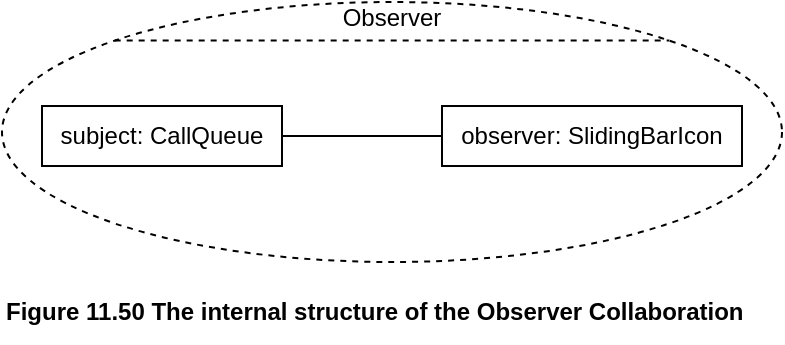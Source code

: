 <mxfile version="21.6.5" type="device">
  <diagram name="Page-1" id="3klAj14khc4JcZNc-vB7">
    <mxGraphModel dx="880" dy="511" grid="1" gridSize="10" guides="1" tooltips="1" connect="1" arrows="1" fold="1" page="1" pageScale="1" pageWidth="1169" pageHeight="827" math="0" shadow="0">
      <root>
        <mxCell id="0" />
        <mxCell id="1" parent="0" />
        <mxCell id="8kRUjgr9dyeK80Y6Jl-J-1" value="" style="shape=ellipse;container=1;horizontal=1;horizontalStack=0;resizeParent=1;resizeParentMax=0;resizeLast=0;html=1;dashed=1;collapsible=0;" vertex="1" parent="1">
          <mxGeometry y="0.003" width="390" height="130" as="geometry" />
        </mxCell>
        <mxCell id="8kRUjgr9dyeK80Y6Jl-J-2" value="&lt;span&gt;Observer&lt;/span&gt;" style="html=1;strokeColor=none;fillColor=none;align=center;verticalAlign=middle;spacingLeft=4;spacingRight=4;rotatable=0;points=[[0,0.5],[1,0.5]];resizeWidth=1;whiteSpace=wrap;fontStyle=0" vertex="1" parent="8kRUjgr9dyeK80Y6Jl-J-1">
          <mxGeometry width="390" height="16.957" as="geometry" />
        </mxCell>
        <mxCell id="8kRUjgr9dyeK80Y6Jl-J-3" value="" style="line;strokeWidth=1;fillColor=none;rotatable=0;labelPosition=right;points=[];portConstraint=eastwest;dashed=1;resizeWidth=1;" vertex="1" parent="8kRUjgr9dyeK80Y6Jl-J-1">
          <mxGeometry x="56.333" y="16.957" width="277.333" height="4.522" as="geometry" />
        </mxCell>
        <mxCell id="8kRUjgr9dyeK80Y6Jl-J-10" value="" style="group" vertex="1" connectable="0" parent="8kRUjgr9dyeK80Y6Jl-J-1">
          <mxGeometry x="20" y="52" width="350" height="26" as="geometry" />
        </mxCell>
        <mxCell id="8kRUjgr9dyeK80Y6Jl-J-4" value="subject: CallQueue" style="html=1;align=center;verticalAlign=middle;rotatable=0;whiteSpace=wrap;" vertex="1" parent="8kRUjgr9dyeK80Y6Jl-J-10">
          <mxGeometry width="120" height="30" relative="1" as="geometry">
            <mxPoint as="offset" />
          </mxGeometry>
        </mxCell>
        <mxCell id="8kRUjgr9dyeK80Y6Jl-J-7" value="observer: SlidingBarIcon" style="html=1;align=center;verticalAlign=middle;rotatable=0;whiteSpace=wrap;" vertex="1" parent="8kRUjgr9dyeK80Y6Jl-J-10">
          <mxGeometry width="150" height="30" relative="1" as="geometry">
            <mxPoint x="200" as="offset" />
          </mxGeometry>
        </mxCell>
        <mxCell id="8kRUjgr9dyeK80Y6Jl-J-9" style="edgeStyle=orthogonalEdgeStyle;rounded=0;orthogonalLoop=1;jettySize=auto;html=1;exitX=1;exitY=0.5;exitDx=0;exitDy=0;entryX=0;entryY=0.5;entryDx=0;entryDy=0;endArrow=none;endFill=0;" edge="1" parent="8kRUjgr9dyeK80Y6Jl-J-10" source="8kRUjgr9dyeK80Y6Jl-J-4" target="8kRUjgr9dyeK80Y6Jl-J-7">
          <mxGeometry relative="1" as="geometry" />
        </mxCell>
        <mxCell id="8kRUjgr9dyeK80Y6Jl-J-11" value="&lt;b&gt;Figure 11.50 The internal structure of the Observer Collaboration&lt;/b&gt;" style="text;html=1;align=left;verticalAlign=middle;resizable=0;points=[];autosize=1;strokeColor=none;fillColor=none;" vertex="1" parent="1">
          <mxGeometry y="140" width="390" height="30" as="geometry" />
        </mxCell>
      </root>
    </mxGraphModel>
  </diagram>
</mxfile>
